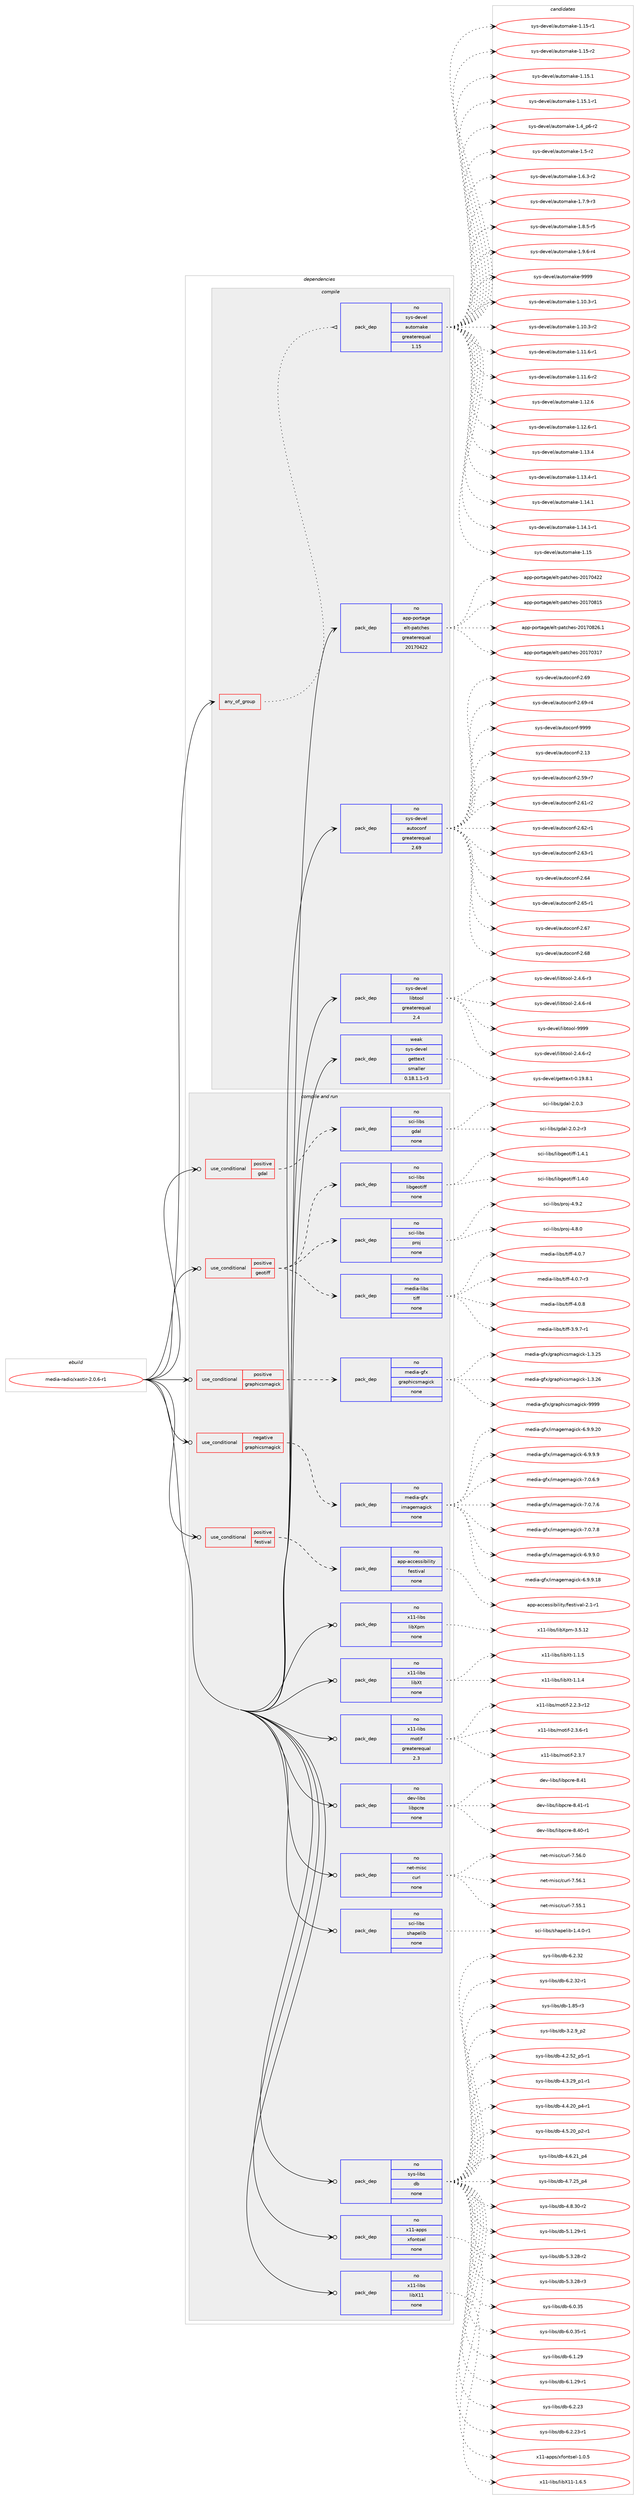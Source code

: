 digraph prolog {

# *************
# Graph options
# *************

newrank=true;
concentrate=true;
compound=true;
graph [rankdir=LR,fontname=Helvetica,fontsize=10,ranksep=1.5];#, ranksep=2.5, nodesep=0.2];
edge  [arrowhead=vee];
node  [fontname=Helvetica,fontsize=10];

# **********
# The ebuild
# **********

subgraph cluster_leftcol {
color=gray;
rank=same;
label=<<i>ebuild</i>>;
id [label="media-radio/xastir-2.0.6-r1", color=red, width=4, href="../media-radio/xastir-2.0.6-r1.svg"];
}

# ****************
# The dependencies
# ****************

subgraph cluster_midcol {
color=gray;
label=<<i>dependencies</i>>;
subgraph cluster_compile {
fillcolor="#eeeeee";
style=filled;
label=<<i>compile</i>>;
subgraph any5883 {
dependency377709 [label=<<TABLE BORDER="0" CELLBORDER="1" CELLSPACING="0" CELLPADDING="4"><TR><TD CELLPADDING="10">any_of_group</TD></TR></TABLE>>, shape=none, color=red];subgraph pack279010 {
dependency377710 [label=<<TABLE BORDER="0" CELLBORDER="1" CELLSPACING="0" CELLPADDING="4" WIDTH="220"><TR><TD ROWSPAN="6" CELLPADDING="30">pack_dep</TD></TR><TR><TD WIDTH="110">no</TD></TR><TR><TD>sys-devel</TD></TR><TR><TD>automake</TD></TR><TR><TD>greaterequal</TD></TR><TR><TD>1.15</TD></TR></TABLE>>, shape=none, color=blue];
}
dependency377709:e -> dependency377710:w [weight=20,style="dotted",arrowhead="oinv"];
}
id:e -> dependency377709:w [weight=20,style="solid",arrowhead="vee"];
subgraph pack279011 {
dependency377711 [label=<<TABLE BORDER="0" CELLBORDER="1" CELLSPACING="0" CELLPADDING="4" WIDTH="220"><TR><TD ROWSPAN="6" CELLPADDING="30">pack_dep</TD></TR><TR><TD WIDTH="110">no</TD></TR><TR><TD>app-portage</TD></TR><TR><TD>elt-patches</TD></TR><TR><TD>greaterequal</TD></TR><TR><TD>20170422</TD></TR></TABLE>>, shape=none, color=blue];
}
id:e -> dependency377711:w [weight=20,style="solid",arrowhead="vee"];
subgraph pack279012 {
dependency377712 [label=<<TABLE BORDER="0" CELLBORDER="1" CELLSPACING="0" CELLPADDING="4" WIDTH="220"><TR><TD ROWSPAN="6" CELLPADDING="30">pack_dep</TD></TR><TR><TD WIDTH="110">no</TD></TR><TR><TD>sys-devel</TD></TR><TR><TD>autoconf</TD></TR><TR><TD>greaterequal</TD></TR><TR><TD>2.69</TD></TR></TABLE>>, shape=none, color=blue];
}
id:e -> dependency377712:w [weight=20,style="solid",arrowhead="vee"];
subgraph pack279013 {
dependency377713 [label=<<TABLE BORDER="0" CELLBORDER="1" CELLSPACING="0" CELLPADDING="4" WIDTH="220"><TR><TD ROWSPAN="6" CELLPADDING="30">pack_dep</TD></TR><TR><TD WIDTH="110">no</TD></TR><TR><TD>sys-devel</TD></TR><TR><TD>libtool</TD></TR><TR><TD>greaterequal</TD></TR><TR><TD>2.4</TD></TR></TABLE>>, shape=none, color=blue];
}
id:e -> dependency377713:w [weight=20,style="solid",arrowhead="vee"];
subgraph pack279014 {
dependency377714 [label=<<TABLE BORDER="0" CELLBORDER="1" CELLSPACING="0" CELLPADDING="4" WIDTH="220"><TR><TD ROWSPAN="6" CELLPADDING="30">pack_dep</TD></TR><TR><TD WIDTH="110">weak</TD></TR><TR><TD>sys-devel</TD></TR><TR><TD>gettext</TD></TR><TR><TD>smaller</TD></TR><TR><TD>0.18.1.1-r3</TD></TR></TABLE>>, shape=none, color=blue];
}
id:e -> dependency377714:w [weight=20,style="solid",arrowhead="vee"];
}
subgraph cluster_compileandrun {
fillcolor="#eeeeee";
style=filled;
label=<<i>compile and run</i>>;
subgraph cond92655 {
dependency377715 [label=<<TABLE BORDER="0" CELLBORDER="1" CELLSPACING="0" CELLPADDING="4"><TR><TD ROWSPAN="3" CELLPADDING="10">use_conditional</TD></TR><TR><TD>negative</TD></TR><TR><TD>graphicsmagick</TD></TR></TABLE>>, shape=none, color=red];
subgraph pack279015 {
dependency377716 [label=<<TABLE BORDER="0" CELLBORDER="1" CELLSPACING="0" CELLPADDING="4" WIDTH="220"><TR><TD ROWSPAN="6" CELLPADDING="30">pack_dep</TD></TR><TR><TD WIDTH="110">no</TD></TR><TR><TD>media-gfx</TD></TR><TR><TD>imagemagick</TD></TR><TR><TD>none</TD></TR><TR><TD></TD></TR></TABLE>>, shape=none, color=blue];
}
dependency377715:e -> dependency377716:w [weight=20,style="dashed",arrowhead="vee"];
}
id:e -> dependency377715:w [weight=20,style="solid",arrowhead="odotvee"];
subgraph cond92656 {
dependency377717 [label=<<TABLE BORDER="0" CELLBORDER="1" CELLSPACING="0" CELLPADDING="4"><TR><TD ROWSPAN="3" CELLPADDING="10">use_conditional</TD></TR><TR><TD>positive</TD></TR><TR><TD>festival</TD></TR></TABLE>>, shape=none, color=red];
subgraph pack279016 {
dependency377718 [label=<<TABLE BORDER="0" CELLBORDER="1" CELLSPACING="0" CELLPADDING="4" WIDTH="220"><TR><TD ROWSPAN="6" CELLPADDING="30">pack_dep</TD></TR><TR><TD WIDTH="110">no</TD></TR><TR><TD>app-accessibility</TD></TR><TR><TD>festival</TD></TR><TR><TD>none</TD></TR><TR><TD></TD></TR></TABLE>>, shape=none, color=blue];
}
dependency377717:e -> dependency377718:w [weight=20,style="dashed",arrowhead="vee"];
}
id:e -> dependency377717:w [weight=20,style="solid",arrowhead="odotvee"];
subgraph cond92657 {
dependency377719 [label=<<TABLE BORDER="0" CELLBORDER="1" CELLSPACING="0" CELLPADDING="4"><TR><TD ROWSPAN="3" CELLPADDING="10">use_conditional</TD></TR><TR><TD>positive</TD></TR><TR><TD>gdal</TD></TR></TABLE>>, shape=none, color=red];
subgraph pack279017 {
dependency377720 [label=<<TABLE BORDER="0" CELLBORDER="1" CELLSPACING="0" CELLPADDING="4" WIDTH="220"><TR><TD ROWSPAN="6" CELLPADDING="30">pack_dep</TD></TR><TR><TD WIDTH="110">no</TD></TR><TR><TD>sci-libs</TD></TR><TR><TD>gdal</TD></TR><TR><TD>none</TD></TR><TR><TD></TD></TR></TABLE>>, shape=none, color=blue];
}
dependency377719:e -> dependency377720:w [weight=20,style="dashed",arrowhead="vee"];
}
id:e -> dependency377719:w [weight=20,style="solid",arrowhead="odotvee"];
subgraph cond92658 {
dependency377721 [label=<<TABLE BORDER="0" CELLBORDER="1" CELLSPACING="0" CELLPADDING="4"><TR><TD ROWSPAN="3" CELLPADDING="10">use_conditional</TD></TR><TR><TD>positive</TD></TR><TR><TD>geotiff</TD></TR></TABLE>>, shape=none, color=red];
subgraph pack279018 {
dependency377722 [label=<<TABLE BORDER="0" CELLBORDER="1" CELLSPACING="0" CELLPADDING="4" WIDTH="220"><TR><TD ROWSPAN="6" CELLPADDING="30">pack_dep</TD></TR><TR><TD WIDTH="110">no</TD></TR><TR><TD>sci-libs</TD></TR><TR><TD>proj</TD></TR><TR><TD>none</TD></TR><TR><TD></TD></TR></TABLE>>, shape=none, color=blue];
}
dependency377721:e -> dependency377722:w [weight=20,style="dashed",arrowhead="vee"];
subgraph pack279019 {
dependency377723 [label=<<TABLE BORDER="0" CELLBORDER="1" CELLSPACING="0" CELLPADDING="4" WIDTH="220"><TR><TD ROWSPAN="6" CELLPADDING="30">pack_dep</TD></TR><TR><TD WIDTH="110">no</TD></TR><TR><TD>sci-libs</TD></TR><TR><TD>libgeotiff</TD></TR><TR><TD>none</TD></TR><TR><TD></TD></TR></TABLE>>, shape=none, color=blue];
}
dependency377721:e -> dependency377723:w [weight=20,style="dashed",arrowhead="vee"];
subgraph pack279020 {
dependency377724 [label=<<TABLE BORDER="0" CELLBORDER="1" CELLSPACING="0" CELLPADDING="4" WIDTH="220"><TR><TD ROWSPAN="6" CELLPADDING="30">pack_dep</TD></TR><TR><TD WIDTH="110">no</TD></TR><TR><TD>media-libs</TD></TR><TR><TD>tiff</TD></TR><TR><TD>none</TD></TR><TR><TD></TD></TR></TABLE>>, shape=none, color=blue];
}
dependency377721:e -> dependency377724:w [weight=20,style="dashed",arrowhead="vee"];
}
id:e -> dependency377721:w [weight=20,style="solid",arrowhead="odotvee"];
subgraph cond92659 {
dependency377725 [label=<<TABLE BORDER="0" CELLBORDER="1" CELLSPACING="0" CELLPADDING="4"><TR><TD ROWSPAN="3" CELLPADDING="10">use_conditional</TD></TR><TR><TD>positive</TD></TR><TR><TD>graphicsmagick</TD></TR></TABLE>>, shape=none, color=red];
subgraph pack279021 {
dependency377726 [label=<<TABLE BORDER="0" CELLBORDER="1" CELLSPACING="0" CELLPADDING="4" WIDTH="220"><TR><TD ROWSPAN="6" CELLPADDING="30">pack_dep</TD></TR><TR><TD WIDTH="110">no</TD></TR><TR><TD>media-gfx</TD></TR><TR><TD>graphicsmagick</TD></TR><TR><TD>none</TD></TR><TR><TD></TD></TR></TABLE>>, shape=none, color=blue];
}
dependency377725:e -> dependency377726:w [weight=20,style="dashed",arrowhead="vee"];
}
id:e -> dependency377725:w [weight=20,style="solid",arrowhead="odotvee"];
subgraph pack279022 {
dependency377727 [label=<<TABLE BORDER="0" CELLBORDER="1" CELLSPACING="0" CELLPADDING="4" WIDTH="220"><TR><TD ROWSPAN="6" CELLPADDING="30">pack_dep</TD></TR><TR><TD WIDTH="110">no</TD></TR><TR><TD>dev-libs</TD></TR><TR><TD>libpcre</TD></TR><TR><TD>none</TD></TR><TR><TD></TD></TR></TABLE>>, shape=none, color=blue];
}
id:e -> dependency377727:w [weight=20,style="solid",arrowhead="odotvee"];
subgraph pack279023 {
dependency377728 [label=<<TABLE BORDER="0" CELLBORDER="1" CELLSPACING="0" CELLPADDING="4" WIDTH="220"><TR><TD ROWSPAN="6" CELLPADDING="30">pack_dep</TD></TR><TR><TD WIDTH="110">no</TD></TR><TR><TD>net-misc</TD></TR><TR><TD>curl</TD></TR><TR><TD>none</TD></TR><TR><TD></TD></TR></TABLE>>, shape=none, color=blue];
}
id:e -> dependency377728:w [weight=20,style="solid",arrowhead="odotvee"];
subgraph pack279024 {
dependency377729 [label=<<TABLE BORDER="0" CELLBORDER="1" CELLSPACING="0" CELLPADDING="4" WIDTH="220"><TR><TD ROWSPAN="6" CELLPADDING="30">pack_dep</TD></TR><TR><TD WIDTH="110">no</TD></TR><TR><TD>sci-libs</TD></TR><TR><TD>shapelib</TD></TR><TR><TD>none</TD></TR><TR><TD></TD></TR></TABLE>>, shape=none, color=blue];
}
id:e -> dependency377729:w [weight=20,style="solid",arrowhead="odotvee"];
subgraph pack279025 {
dependency377730 [label=<<TABLE BORDER="0" CELLBORDER="1" CELLSPACING="0" CELLPADDING="4" WIDTH="220"><TR><TD ROWSPAN="6" CELLPADDING="30">pack_dep</TD></TR><TR><TD WIDTH="110">no</TD></TR><TR><TD>sys-libs</TD></TR><TR><TD>db</TD></TR><TR><TD>none</TD></TR><TR><TD></TD></TR></TABLE>>, shape=none, color=blue];
}
id:e -> dependency377730:w [weight=20,style="solid",arrowhead="odotvee"];
subgraph pack279026 {
dependency377731 [label=<<TABLE BORDER="0" CELLBORDER="1" CELLSPACING="0" CELLPADDING="4" WIDTH="220"><TR><TD ROWSPAN="6" CELLPADDING="30">pack_dep</TD></TR><TR><TD WIDTH="110">no</TD></TR><TR><TD>x11-apps</TD></TR><TR><TD>xfontsel</TD></TR><TR><TD>none</TD></TR><TR><TD></TD></TR></TABLE>>, shape=none, color=blue];
}
id:e -> dependency377731:w [weight=20,style="solid",arrowhead="odotvee"];
subgraph pack279027 {
dependency377732 [label=<<TABLE BORDER="0" CELLBORDER="1" CELLSPACING="0" CELLPADDING="4" WIDTH="220"><TR><TD ROWSPAN="6" CELLPADDING="30">pack_dep</TD></TR><TR><TD WIDTH="110">no</TD></TR><TR><TD>x11-libs</TD></TR><TR><TD>libX11</TD></TR><TR><TD>none</TD></TR><TR><TD></TD></TR></TABLE>>, shape=none, color=blue];
}
id:e -> dependency377732:w [weight=20,style="solid",arrowhead="odotvee"];
subgraph pack279028 {
dependency377733 [label=<<TABLE BORDER="0" CELLBORDER="1" CELLSPACING="0" CELLPADDING="4" WIDTH="220"><TR><TD ROWSPAN="6" CELLPADDING="30">pack_dep</TD></TR><TR><TD WIDTH="110">no</TD></TR><TR><TD>x11-libs</TD></TR><TR><TD>libXpm</TD></TR><TR><TD>none</TD></TR><TR><TD></TD></TR></TABLE>>, shape=none, color=blue];
}
id:e -> dependency377733:w [weight=20,style="solid",arrowhead="odotvee"];
subgraph pack279029 {
dependency377734 [label=<<TABLE BORDER="0" CELLBORDER="1" CELLSPACING="0" CELLPADDING="4" WIDTH="220"><TR><TD ROWSPAN="6" CELLPADDING="30">pack_dep</TD></TR><TR><TD WIDTH="110">no</TD></TR><TR><TD>x11-libs</TD></TR><TR><TD>libXt</TD></TR><TR><TD>none</TD></TR><TR><TD></TD></TR></TABLE>>, shape=none, color=blue];
}
id:e -> dependency377734:w [weight=20,style="solid",arrowhead="odotvee"];
subgraph pack279030 {
dependency377735 [label=<<TABLE BORDER="0" CELLBORDER="1" CELLSPACING="0" CELLPADDING="4" WIDTH="220"><TR><TD ROWSPAN="6" CELLPADDING="30">pack_dep</TD></TR><TR><TD WIDTH="110">no</TD></TR><TR><TD>x11-libs</TD></TR><TR><TD>motif</TD></TR><TR><TD>greaterequal</TD></TR><TR><TD>2.3</TD></TR></TABLE>>, shape=none, color=blue];
}
id:e -> dependency377735:w [weight=20,style="solid",arrowhead="odotvee"];
}
subgraph cluster_run {
fillcolor="#eeeeee";
style=filled;
label=<<i>run</i>>;
}
}

# **************
# The candidates
# **************

subgraph cluster_choices {
rank=same;
color=gray;
label=<<i>candidates</i>>;

subgraph choice279010 {
color=black;
nodesep=1;
choice11512111545100101118101108479711711611110997107101454946494846514511449 [label="sys-devel/automake-1.10.3-r1", color=red, width=4,href="../sys-devel/automake-1.10.3-r1.svg"];
choice11512111545100101118101108479711711611110997107101454946494846514511450 [label="sys-devel/automake-1.10.3-r2", color=red, width=4,href="../sys-devel/automake-1.10.3-r2.svg"];
choice11512111545100101118101108479711711611110997107101454946494946544511449 [label="sys-devel/automake-1.11.6-r1", color=red, width=4,href="../sys-devel/automake-1.11.6-r1.svg"];
choice11512111545100101118101108479711711611110997107101454946494946544511450 [label="sys-devel/automake-1.11.6-r2", color=red, width=4,href="../sys-devel/automake-1.11.6-r2.svg"];
choice1151211154510010111810110847971171161111099710710145494649504654 [label="sys-devel/automake-1.12.6", color=red, width=4,href="../sys-devel/automake-1.12.6.svg"];
choice11512111545100101118101108479711711611110997107101454946495046544511449 [label="sys-devel/automake-1.12.6-r1", color=red, width=4,href="../sys-devel/automake-1.12.6-r1.svg"];
choice1151211154510010111810110847971171161111099710710145494649514652 [label="sys-devel/automake-1.13.4", color=red, width=4,href="../sys-devel/automake-1.13.4.svg"];
choice11512111545100101118101108479711711611110997107101454946495146524511449 [label="sys-devel/automake-1.13.4-r1", color=red, width=4,href="../sys-devel/automake-1.13.4-r1.svg"];
choice1151211154510010111810110847971171161111099710710145494649524649 [label="sys-devel/automake-1.14.1", color=red, width=4,href="../sys-devel/automake-1.14.1.svg"];
choice11512111545100101118101108479711711611110997107101454946495246494511449 [label="sys-devel/automake-1.14.1-r1", color=red, width=4,href="../sys-devel/automake-1.14.1-r1.svg"];
choice115121115451001011181011084797117116111109971071014549464953 [label="sys-devel/automake-1.15", color=red, width=4,href="../sys-devel/automake-1.15.svg"];
choice1151211154510010111810110847971171161111099710710145494649534511449 [label="sys-devel/automake-1.15-r1", color=red, width=4,href="../sys-devel/automake-1.15-r1.svg"];
choice1151211154510010111810110847971171161111099710710145494649534511450 [label="sys-devel/automake-1.15-r2", color=red, width=4,href="../sys-devel/automake-1.15-r2.svg"];
choice1151211154510010111810110847971171161111099710710145494649534649 [label="sys-devel/automake-1.15.1", color=red, width=4,href="../sys-devel/automake-1.15.1.svg"];
choice11512111545100101118101108479711711611110997107101454946495346494511449 [label="sys-devel/automake-1.15.1-r1", color=red, width=4,href="../sys-devel/automake-1.15.1-r1.svg"];
choice115121115451001011181011084797117116111109971071014549465295112544511450 [label="sys-devel/automake-1.4_p6-r2", color=red, width=4,href="../sys-devel/automake-1.4_p6-r2.svg"];
choice11512111545100101118101108479711711611110997107101454946534511450 [label="sys-devel/automake-1.5-r2", color=red, width=4,href="../sys-devel/automake-1.5-r2.svg"];
choice115121115451001011181011084797117116111109971071014549465446514511450 [label="sys-devel/automake-1.6.3-r2", color=red, width=4,href="../sys-devel/automake-1.6.3-r2.svg"];
choice115121115451001011181011084797117116111109971071014549465546574511451 [label="sys-devel/automake-1.7.9-r3", color=red, width=4,href="../sys-devel/automake-1.7.9-r3.svg"];
choice115121115451001011181011084797117116111109971071014549465646534511453 [label="sys-devel/automake-1.8.5-r5", color=red, width=4,href="../sys-devel/automake-1.8.5-r5.svg"];
choice115121115451001011181011084797117116111109971071014549465746544511452 [label="sys-devel/automake-1.9.6-r4", color=red, width=4,href="../sys-devel/automake-1.9.6-r4.svg"];
choice115121115451001011181011084797117116111109971071014557575757 [label="sys-devel/automake-9999", color=red, width=4,href="../sys-devel/automake-9999.svg"];
dependency377710:e -> choice11512111545100101118101108479711711611110997107101454946494846514511449:w [style=dotted,weight="100"];
dependency377710:e -> choice11512111545100101118101108479711711611110997107101454946494846514511450:w [style=dotted,weight="100"];
dependency377710:e -> choice11512111545100101118101108479711711611110997107101454946494946544511449:w [style=dotted,weight="100"];
dependency377710:e -> choice11512111545100101118101108479711711611110997107101454946494946544511450:w [style=dotted,weight="100"];
dependency377710:e -> choice1151211154510010111810110847971171161111099710710145494649504654:w [style=dotted,weight="100"];
dependency377710:e -> choice11512111545100101118101108479711711611110997107101454946495046544511449:w [style=dotted,weight="100"];
dependency377710:e -> choice1151211154510010111810110847971171161111099710710145494649514652:w [style=dotted,weight="100"];
dependency377710:e -> choice11512111545100101118101108479711711611110997107101454946495146524511449:w [style=dotted,weight="100"];
dependency377710:e -> choice1151211154510010111810110847971171161111099710710145494649524649:w [style=dotted,weight="100"];
dependency377710:e -> choice11512111545100101118101108479711711611110997107101454946495246494511449:w [style=dotted,weight="100"];
dependency377710:e -> choice115121115451001011181011084797117116111109971071014549464953:w [style=dotted,weight="100"];
dependency377710:e -> choice1151211154510010111810110847971171161111099710710145494649534511449:w [style=dotted,weight="100"];
dependency377710:e -> choice1151211154510010111810110847971171161111099710710145494649534511450:w [style=dotted,weight="100"];
dependency377710:e -> choice1151211154510010111810110847971171161111099710710145494649534649:w [style=dotted,weight="100"];
dependency377710:e -> choice11512111545100101118101108479711711611110997107101454946495346494511449:w [style=dotted,weight="100"];
dependency377710:e -> choice115121115451001011181011084797117116111109971071014549465295112544511450:w [style=dotted,weight="100"];
dependency377710:e -> choice11512111545100101118101108479711711611110997107101454946534511450:w [style=dotted,weight="100"];
dependency377710:e -> choice115121115451001011181011084797117116111109971071014549465446514511450:w [style=dotted,weight="100"];
dependency377710:e -> choice115121115451001011181011084797117116111109971071014549465546574511451:w [style=dotted,weight="100"];
dependency377710:e -> choice115121115451001011181011084797117116111109971071014549465646534511453:w [style=dotted,weight="100"];
dependency377710:e -> choice115121115451001011181011084797117116111109971071014549465746544511452:w [style=dotted,weight="100"];
dependency377710:e -> choice115121115451001011181011084797117116111109971071014557575757:w [style=dotted,weight="100"];
}
subgraph choice279011 {
color=black;
nodesep=1;
choice97112112451121111141169710310147101108116451129711699104101115455048495548514955 [label="app-portage/elt-patches-20170317", color=red, width=4,href="../app-portage/elt-patches-20170317.svg"];
choice97112112451121111141169710310147101108116451129711699104101115455048495548525050 [label="app-portage/elt-patches-20170422", color=red, width=4,href="../app-portage/elt-patches-20170422.svg"];
choice97112112451121111141169710310147101108116451129711699104101115455048495548564953 [label="app-portage/elt-patches-20170815", color=red, width=4,href="../app-portage/elt-patches-20170815.svg"];
choice971121124511211111411697103101471011081164511297116991041011154550484955485650544649 [label="app-portage/elt-patches-20170826.1", color=red, width=4,href="../app-portage/elt-patches-20170826.1.svg"];
dependency377711:e -> choice97112112451121111141169710310147101108116451129711699104101115455048495548514955:w [style=dotted,weight="100"];
dependency377711:e -> choice97112112451121111141169710310147101108116451129711699104101115455048495548525050:w [style=dotted,weight="100"];
dependency377711:e -> choice97112112451121111141169710310147101108116451129711699104101115455048495548564953:w [style=dotted,weight="100"];
dependency377711:e -> choice971121124511211111411697103101471011081164511297116991041011154550484955485650544649:w [style=dotted,weight="100"];
}
subgraph choice279012 {
color=black;
nodesep=1;
choice115121115451001011181011084797117116111991111101024550464951 [label="sys-devel/autoconf-2.13", color=red, width=4,href="../sys-devel/autoconf-2.13.svg"];
choice1151211154510010111810110847971171161119911111010245504653574511455 [label="sys-devel/autoconf-2.59-r7", color=red, width=4,href="../sys-devel/autoconf-2.59-r7.svg"];
choice1151211154510010111810110847971171161119911111010245504654494511450 [label="sys-devel/autoconf-2.61-r2", color=red, width=4,href="../sys-devel/autoconf-2.61-r2.svg"];
choice1151211154510010111810110847971171161119911111010245504654504511449 [label="sys-devel/autoconf-2.62-r1", color=red, width=4,href="../sys-devel/autoconf-2.62-r1.svg"];
choice1151211154510010111810110847971171161119911111010245504654514511449 [label="sys-devel/autoconf-2.63-r1", color=red, width=4,href="../sys-devel/autoconf-2.63-r1.svg"];
choice115121115451001011181011084797117116111991111101024550465452 [label="sys-devel/autoconf-2.64", color=red, width=4,href="../sys-devel/autoconf-2.64.svg"];
choice1151211154510010111810110847971171161119911111010245504654534511449 [label="sys-devel/autoconf-2.65-r1", color=red, width=4,href="../sys-devel/autoconf-2.65-r1.svg"];
choice115121115451001011181011084797117116111991111101024550465455 [label="sys-devel/autoconf-2.67", color=red, width=4,href="../sys-devel/autoconf-2.67.svg"];
choice115121115451001011181011084797117116111991111101024550465456 [label="sys-devel/autoconf-2.68", color=red, width=4,href="../sys-devel/autoconf-2.68.svg"];
choice115121115451001011181011084797117116111991111101024550465457 [label="sys-devel/autoconf-2.69", color=red, width=4,href="../sys-devel/autoconf-2.69.svg"];
choice1151211154510010111810110847971171161119911111010245504654574511452 [label="sys-devel/autoconf-2.69-r4", color=red, width=4,href="../sys-devel/autoconf-2.69-r4.svg"];
choice115121115451001011181011084797117116111991111101024557575757 [label="sys-devel/autoconf-9999", color=red, width=4,href="../sys-devel/autoconf-9999.svg"];
dependency377712:e -> choice115121115451001011181011084797117116111991111101024550464951:w [style=dotted,weight="100"];
dependency377712:e -> choice1151211154510010111810110847971171161119911111010245504653574511455:w [style=dotted,weight="100"];
dependency377712:e -> choice1151211154510010111810110847971171161119911111010245504654494511450:w [style=dotted,weight="100"];
dependency377712:e -> choice1151211154510010111810110847971171161119911111010245504654504511449:w [style=dotted,weight="100"];
dependency377712:e -> choice1151211154510010111810110847971171161119911111010245504654514511449:w [style=dotted,weight="100"];
dependency377712:e -> choice115121115451001011181011084797117116111991111101024550465452:w [style=dotted,weight="100"];
dependency377712:e -> choice1151211154510010111810110847971171161119911111010245504654534511449:w [style=dotted,weight="100"];
dependency377712:e -> choice115121115451001011181011084797117116111991111101024550465455:w [style=dotted,weight="100"];
dependency377712:e -> choice115121115451001011181011084797117116111991111101024550465456:w [style=dotted,weight="100"];
dependency377712:e -> choice115121115451001011181011084797117116111991111101024550465457:w [style=dotted,weight="100"];
dependency377712:e -> choice1151211154510010111810110847971171161119911111010245504654574511452:w [style=dotted,weight="100"];
dependency377712:e -> choice115121115451001011181011084797117116111991111101024557575757:w [style=dotted,weight="100"];
}
subgraph choice279013 {
color=black;
nodesep=1;
choice1151211154510010111810110847108105981161111111084550465246544511450 [label="sys-devel/libtool-2.4.6-r2", color=red, width=4,href="../sys-devel/libtool-2.4.6-r2.svg"];
choice1151211154510010111810110847108105981161111111084550465246544511451 [label="sys-devel/libtool-2.4.6-r3", color=red, width=4,href="../sys-devel/libtool-2.4.6-r3.svg"];
choice1151211154510010111810110847108105981161111111084550465246544511452 [label="sys-devel/libtool-2.4.6-r4", color=red, width=4,href="../sys-devel/libtool-2.4.6-r4.svg"];
choice1151211154510010111810110847108105981161111111084557575757 [label="sys-devel/libtool-9999", color=red, width=4,href="../sys-devel/libtool-9999.svg"];
dependency377713:e -> choice1151211154510010111810110847108105981161111111084550465246544511450:w [style=dotted,weight="100"];
dependency377713:e -> choice1151211154510010111810110847108105981161111111084550465246544511451:w [style=dotted,weight="100"];
dependency377713:e -> choice1151211154510010111810110847108105981161111111084550465246544511452:w [style=dotted,weight="100"];
dependency377713:e -> choice1151211154510010111810110847108105981161111111084557575757:w [style=dotted,weight="100"];
}
subgraph choice279014 {
color=black;
nodesep=1;
choice1151211154510010111810110847103101116116101120116454846495746564649 [label="sys-devel/gettext-0.19.8.1", color=red, width=4,href="../sys-devel/gettext-0.19.8.1.svg"];
dependency377714:e -> choice1151211154510010111810110847103101116116101120116454846495746564649:w [style=dotted,weight="100"];
}
subgraph choice279015 {
color=black;
nodesep=1;
choice1091011001059745103102120471051099710310110997103105991074554465746574648 [label="media-gfx/imagemagick-6.9.9.0", color=red, width=4,href="../media-gfx/imagemagick-6.9.9.0.svg"];
choice109101100105974510310212047105109971031011099710310599107455446574657464956 [label="media-gfx/imagemagick-6.9.9.18", color=red, width=4,href="../media-gfx/imagemagick-6.9.9.18.svg"];
choice109101100105974510310212047105109971031011099710310599107455446574657465048 [label="media-gfx/imagemagick-6.9.9.20", color=red, width=4,href="../media-gfx/imagemagick-6.9.9.20.svg"];
choice1091011001059745103102120471051099710310110997103105991074554465746574657 [label="media-gfx/imagemagick-6.9.9.9", color=red, width=4,href="../media-gfx/imagemagick-6.9.9.9.svg"];
choice1091011001059745103102120471051099710310110997103105991074555464846544657 [label="media-gfx/imagemagick-7.0.6.9", color=red, width=4,href="../media-gfx/imagemagick-7.0.6.9.svg"];
choice1091011001059745103102120471051099710310110997103105991074555464846554654 [label="media-gfx/imagemagick-7.0.7.6", color=red, width=4,href="../media-gfx/imagemagick-7.0.7.6.svg"];
choice1091011001059745103102120471051099710310110997103105991074555464846554656 [label="media-gfx/imagemagick-7.0.7.8", color=red, width=4,href="../media-gfx/imagemagick-7.0.7.8.svg"];
dependency377716:e -> choice1091011001059745103102120471051099710310110997103105991074554465746574648:w [style=dotted,weight="100"];
dependency377716:e -> choice109101100105974510310212047105109971031011099710310599107455446574657464956:w [style=dotted,weight="100"];
dependency377716:e -> choice109101100105974510310212047105109971031011099710310599107455446574657465048:w [style=dotted,weight="100"];
dependency377716:e -> choice1091011001059745103102120471051099710310110997103105991074554465746574657:w [style=dotted,weight="100"];
dependency377716:e -> choice1091011001059745103102120471051099710310110997103105991074555464846544657:w [style=dotted,weight="100"];
dependency377716:e -> choice1091011001059745103102120471051099710310110997103105991074555464846554654:w [style=dotted,weight="100"];
dependency377716:e -> choice1091011001059745103102120471051099710310110997103105991074555464846554656:w [style=dotted,weight="100"];
}
subgraph choice279016 {
color=black;
nodesep=1;
choice9711211245979999101115115105981051081051161214710210111511610511897108455046494511449 [label="app-accessibility/festival-2.1-r1", color=red, width=4,href="../app-accessibility/festival-2.1-r1.svg"];
dependency377718:e -> choice9711211245979999101115115105981051081051161214710210111511610511897108455046494511449:w [style=dotted,weight="100"];
}
subgraph choice279017 {
color=black;
nodesep=1;
choice11599105451081059811547103100971084550464846504511451 [label="sci-libs/gdal-2.0.2-r3", color=red, width=4,href="../sci-libs/gdal-2.0.2-r3.svg"];
choice1159910545108105981154710310097108455046484651 [label="sci-libs/gdal-2.0.3", color=red, width=4,href="../sci-libs/gdal-2.0.3.svg"];
dependency377720:e -> choice11599105451081059811547103100971084550464846504511451:w [style=dotted,weight="100"];
dependency377720:e -> choice1159910545108105981154710310097108455046484651:w [style=dotted,weight="100"];
}
subgraph choice279018 {
color=black;
nodesep=1;
choice11599105451081059811547112114111106455246564648 [label="sci-libs/proj-4.8.0", color=red, width=4,href="../sci-libs/proj-4.8.0.svg"];
choice11599105451081059811547112114111106455246574650 [label="sci-libs/proj-4.9.2", color=red, width=4,href="../sci-libs/proj-4.9.2.svg"];
dependency377722:e -> choice11599105451081059811547112114111106455246564648:w [style=dotted,weight="100"];
dependency377722:e -> choice11599105451081059811547112114111106455246574650:w [style=dotted,weight="100"];
}
subgraph choice279019 {
color=black;
nodesep=1;
choice1159910545108105981154710810598103101111116105102102454946524648 [label="sci-libs/libgeotiff-1.4.0", color=red, width=4,href="../sci-libs/libgeotiff-1.4.0.svg"];
choice1159910545108105981154710810598103101111116105102102454946524649 [label="sci-libs/libgeotiff-1.4.1", color=red, width=4,href="../sci-libs/libgeotiff-1.4.1.svg"];
dependency377723:e -> choice1159910545108105981154710810598103101111116105102102454946524648:w [style=dotted,weight="100"];
dependency377723:e -> choice1159910545108105981154710810598103101111116105102102454946524649:w [style=dotted,weight="100"];
}
subgraph choice279020 {
color=black;
nodesep=1;
choice109101100105974510810598115471161051021024551465746554511449 [label="media-libs/tiff-3.9.7-r1", color=red, width=4,href="../media-libs/tiff-3.9.7-r1.svg"];
choice10910110010597451081059811547116105102102455246484655 [label="media-libs/tiff-4.0.7", color=red, width=4,href="../media-libs/tiff-4.0.7.svg"];
choice109101100105974510810598115471161051021024552464846554511451 [label="media-libs/tiff-4.0.7-r3", color=red, width=4,href="../media-libs/tiff-4.0.7-r3.svg"];
choice10910110010597451081059811547116105102102455246484656 [label="media-libs/tiff-4.0.8", color=red, width=4,href="../media-libs/tiff-4.0.8.svg"];
dependency377724:e -> choice109101100105974510810598115471161051021024551465746554511449:w [style=dotted,weight="100"];
dependency377724:e -> choice10910110010597451081059811547116105102102455246484655:w [style=dotted,weight="100"];
dependency377724:e -> choice109101100105974510810598115471161051021024552464846554511451:w [style=dotted,weight="100"];
dependency377724:e -> choice10910110010597451081059811547116105102102455246484656:w [style=dotted,weight="100"];
}
subgraph choice279021 {
color=black;
nodesep=1;
choice1091011001059745103102120471031149711210410599115109971031059910745494651465053 [label="media-gfx/graphicsmagick-1.3.25", color=red, width=4,href="../media-gfx/graphicsmagick-1.3.25.svg"];
choice1091011001059745103102120471031149711210410599115109971031059910745494651465054 [label="media-gfx/graphicsmagick-1.3.26", color=red, width=4,href="../media-gfx/graphicsmagick-1.3.26.svg"];
choice109101100105974510310212047103114971121041059911510997103105991074557575757 [label="media-gfx/graphicsmagick-9999", color=red, width=4,href="../media-gfx/graphicsmagick-9999.svg"];
dependency377726:e -> choice1091011001059745103102120471031149711210410599115109971031059910745494651465053:w [style=dotted,weight="100"];
dependency377726:e -> choice1091011001059745103102120471031149711210410599115109971031059910745494651465054:w [style=dotted,weight="100"];
dependency377726:e -> choice109101100105974510310212047103114971121041059911510997103105991074557575757:w [style=dotted,weight="100"];
}
subgraph choice279022 {
color=black;
nodesep=1;
choice100101118451081059811547108105981129911410145564652484511449 [label="dev-libs/libpcre-8.40-r1", color=red, width=4,href="../dev-libs/libpcre-8.40-r1.svg"];
choice10010111845108105981154710810598112991141014556465249 [label="dev-libs/libpcre-8.41", color=red, width=4,href="../dev-libs/libpcre-8.41.svg"];
choice100101118451081059811547108105981129911410145564652494511449 [label="dev-libs/libpcre-8.41-r1", color=red, width=4,href="../dev-libs/libpcre-8.41-r1.svg"];
dependency377727:e -> choice100101118451081059811547108105981129911410145564652484511449:w [style=dotted,weight="100"];
dependency377727:e -> choice10010111845108105981154710810598112991141014556465249:w [style=dotted,weight="100"];
dependency377727:e -> choice100101118451081059811547108105981129911410145564652494511449:w [style=dotted,weight="100"];
}
subgraph choice279023 {
color=black;
nodesep=1;
choice1101011164510910511599479911711410845554653534649 [label="net-misc/curl-7.55.1", color=red, width=4,href="../net-misc/curl-7.55.1.svg"];
choice1101011164510910511599479911711410845554653544648 [label="net-misc/curl-7.56.0", color=red, width=4,href="../net-misc/curl-7.56.0.svg"];
choice1101011164510910511599479911711410845554653544649 [label="net-misc/curl-7.56.1", color=red, width=4,href="../net-misc/curl-7.56.1.svg"];
dependency377728:e -> choice1101011164510910511599479911711410845554653534649:w [style=dotted,weight="100"];
dependency377728:e -> choice1101011164510910511599479911711410845554653544648:w [style=dotted,weight="100"];
dependency377728:e -> choice1101011164510910511599479911711410845554653544649:w [style=dotted,weight="100"];
}
subgraph choice279024 {
color=black;
nodesep=1;
choice1159910545108105981154711510497112101108105984549465246484511449 [label="sci-libs/shapelib-1.4.0-r1", color=red, width=4,href="../sci-libs/shapelib-1.4.0-r1.svg"];
dependency377729:e -> choice1159910545108105981154711510497112101108105984549465246484511449:w [style=dotted,weight="100"];
}
subgraph choice279025 {
color=black;
nodesep=1;
choice1151211154510810598115471009845494656534511451 [label="sys-libs/db-1.85-r3", color=red, width=4,href="../sys-libs/db-1.85-r3.svg"];
choice115121115451081059811547100984551465046579511250 [label="sys-libs/db-3.2.9_p2", color=red, width=4,href="../sys-libs/db-3.2.9_p2.svg"];
choice115121115451081059811547100984552465046535095112534511449 [label="sys-libs/db-4.2.52_p5-r1", color=red, width=4,href="../sys-libs/db-4.2.52_p5-r1.svg"];
choice115121115451081059811547100984552465146505795112494511449 [label="sys-libs/db-4.3.29_p1-r1", color=red, width=4,href="../sys-libs/db-4.3.29_p1-r1.svg"];
choice115121115451081059811547100984552465246504895112524511449 [label="sys-libs/db-4.4.20_p4-r1", color=red, width=4,href="../sys-libs/db-4.4.20_p4-r1.svg"];
choice115121115451081059811547100984552465346504895112504511449 [label="sys-libs/db-4.5.20_p2-r1", color=red, width=4,href="../sys-libs/db-4.5.20_p2-r1.svg"];
choice11512111545108105981154710098455246544650499511252 [label="sys-libs/db-4.6.21_p4", color=red, width=4,href="../sys-libs/db-4.6.21_p4.svg"];
choice11512111545108105981154710098455246554650539511252 [label="sys-libs/db-4.7.25_p4", color=red, width=4,href="../sys-libs/db-4.7.25_p4.svg"];
choice11512111545108105981154710098455246564651484511450 [label="sys-libs/db-4.8.30-r2", color=red, width=4,href="../sys-libs/db-4.8.30-r2.svg"];
choice11512111545108105981154710098455346494650574511449 [label="sys-libs/db-5.1.29-r1", color=red, width=4,href="../sys-libs/db-5.1.29-r1.svg"];
choice11512111545108105981154710098455346514650564511450 [label="sys-libs/db-5.3.28-r2", color=red, width=4,href="../sys-libs/db-5.3.28-r2.svg"];
choice11512111545108105981154710098455346514650564511451 [label="sys-libs/db-5.3.28-r3", color=red, width=4,href="../sys-libs/db-5.3.28-r3.svg"];
choice1151211154510810598115471009845544648465153 [label="sys-libs/db-6.0.35", color=red, width=4,href="../sys-libs/db-6.0.35.svg"];
choice11512111545108105981154710098455446484651534511449 [label="sys-libs/db-6.0.35-r1", color=red, width=4,href="../sys-libs/db-6.0.35-r1.svg"];
choice1151211154510810598115471009845544649465057 [label="sys-libs/db-6.1.29", color=red, width=4,href="../sys-libs/db-6.1.29.svg"];
choice11512111545108105981154710098455446494650574511449 [label="sys-libs/db-6.1.29-r1", color=red, width=4,href="../sys-libs/db-6.1.29-r1.svg"];
choice1151211154510810598115471009845544650465051 [label="sys-libs/db-6.2.23", color=red, width=4,href="../sys-libs/db-6.2.23.svg"];
choice11512111545108105981154710098455446504650514511449 [label="sys-libs/db-6.2.23-r1", color=red, width=4,href="../sys-libs/db-6.2.23-r1.svg"];
choice1151211154510810598115471009845544650465150 [label="sys-libs/db-6.2.32", color=red, width=4,href="../sys-libs/db-6.2.32.svg"];
choice11512111545108105981154710098455446504651504511449 [label="sys-libs/db-6.2.32-r1", color=red, width=4,href="../sys-libs/db-6.2.32-r1.svg"];
dependency377730:e -> choice1151211154510810598115471009845494656534511451:w [style=dotted,weight="100"];
dependency377730:e -> choice115121115451081059811547100984551465046579511250:w [style=dotted,weight="100"];
dependency377730:e -> choice115121115451081059811547100984552465046535095112534511449:w [style=dotted,weight="100"];
dependency377730:e -> choice115121115451081059811547100984552465146505795112494511449:w [style=dotted,weight="100"];
dependency377730:e -> choice115121115451081059811547100984552465246504895112524511449:w [style=dotted,weight="100"];
dependency377730:e -> choice115121115451081059811547100984552465346504895112504511449:w [style=dotted,weight="100"];
dependency377730:e -> choice11512111545108105981154710098455246544650499511252:w [style=dotted,weight="100"];
dependency377730:e -> choice11512111545108105981154710098455246554650539511252:w [style=dotted,weight="100"];
dependency377730:e -> choice11512111545108105981154710098455246564651484511450:w [style=dotted,weight="100"];
dependency377730:e -> choice11512111545108105981154710098455346494650574511449:w [style=dotted,weight="100"];
dependency377730:e -> choice11512111545108105981154710098455346514650564511450:w [style=dotted,weight="100"];
dependency377730:e -> choice11512111545108105981154710098455346514650564511451:w [style=dotted,weight="100"];
dependency377730:e -> choice1151211154510810598115471009845544648465153:w [style=dotted,weight="100"];
dependency377730:e -> choice11512111545108105981154710098455446484651534511449:w [style=dotted,weight="100"];
dependency377730:e -> choice1151211154510810598115471009845544649465057:w [style=dotted,weight="100"];
dependency377730:e -> choice11512111545108105981154710098455446494650574511449:w [style=dotted,weight="100"];
dependency377730:e -> choice1151211154510810598115471009845544650465051:w [style=dotted,weight="100"];
dependency377730:e -> choice11512111545108105981154710098455446504650514511449:w [style=dotted,weight="100"];
dependency377730:e -> choice1151211154510810598115471009845544650465150:w [style=dotted,weight="100"];
dependency377730:e -> choice11512111545108105981154710098455446504651504511449:w [style=dotted,weight="100"];
}
subgraph choice279026 {
color=black;
nodesep=1;
choice1204949459711211211547120102111110116115101108454946484653 [label="x11-apps/xfontsel-1.0.5", color=red, width=4,href="../x11-apps/xfontsel-1.0.5.svg"];
dependency377731:e -> choice1204949459711211211547120102111110116115101108454946484653:w [style=dotted,weight="100"];
}
subgraph choice279027 {
color=black;
nodesep=1;
choice120494945108105981154710810598884949454946544653 [label="x11-libs/libX11-1.6.5", color=red, width=4,href="../x11-libs/libX11-1.6.5.svg"];
dependency377732:e -> choice120494945108105981154710810598884949454946544653:w [style=dotted,weight="100"];
}
subgraph choice279028 {
color=black;
nodesep=1;
choice1204949451081059811547108105988811210945514653464950 [label="x11-libs/libXpm-3.5.12", color=red, width=4,href="../x11-libs/libXpm-3.5.12.svg"];
dependency377733:e -> choice1204949451081059811547108105988811210945514653464950:w [style=dotted,weight="100"];
}
subgraph choice279029 {
color=black;
nodesep=1;
choice12049494510810598115471081059888116454946494652 [label="x11-libs/libXt-1.1.4", color=red, width=4,href="../x11-libs/libXt-1.1.4.svg"];
choice12049494510810598115471081059888116454946494653 [label="x11-libs/libXt-1.1.5", color=red, width=4,href="../x11-libs/libXt-1.1.5.svg"];
dependency377734:e -> choice12049494510810598115471081059888116454946494652:w [style=dotted,weight="100"];
dependency377734:e -> choice12049494510810598115471081059888116454946494653:w [style=dotted,weight="100"];
}
subgraph choice279030 {
color=black;
nodesep=1;
choice1204949451081059811547109111116105102455046504651451144950 [label="x11-libs/motif-2.2.3-r12", color=red, width=4,href="../x11-libs/motif-2.2.3-r12.svg"];
choice12049494510810598115471091111161051024550465146544511449 [label="x11-libs/motif-2.3.6-r1", color=red, width=4,href="../x11-libs/motif-2.3.6-r1.svg"];
choice1204949451081059811547109111116105102455046514655 [label="x11-libs/motif-2.3.7", color=red, width=4,href="../x11-libs/motif-2.3.7.svg"];
dependency377735:e -> choice1204949451081059811547109111116105102455046504651451144950:w [style=dotted,weight="100"];
dependency377735:e -> choice12049494510810598115471091111161051024550465146544511449:w [style=dotted,weight="100"];
dependency377735:e -> choice1204949451081059811547109111116105102455046514655:w [style=dotted,weight="100"];
}
}

}
